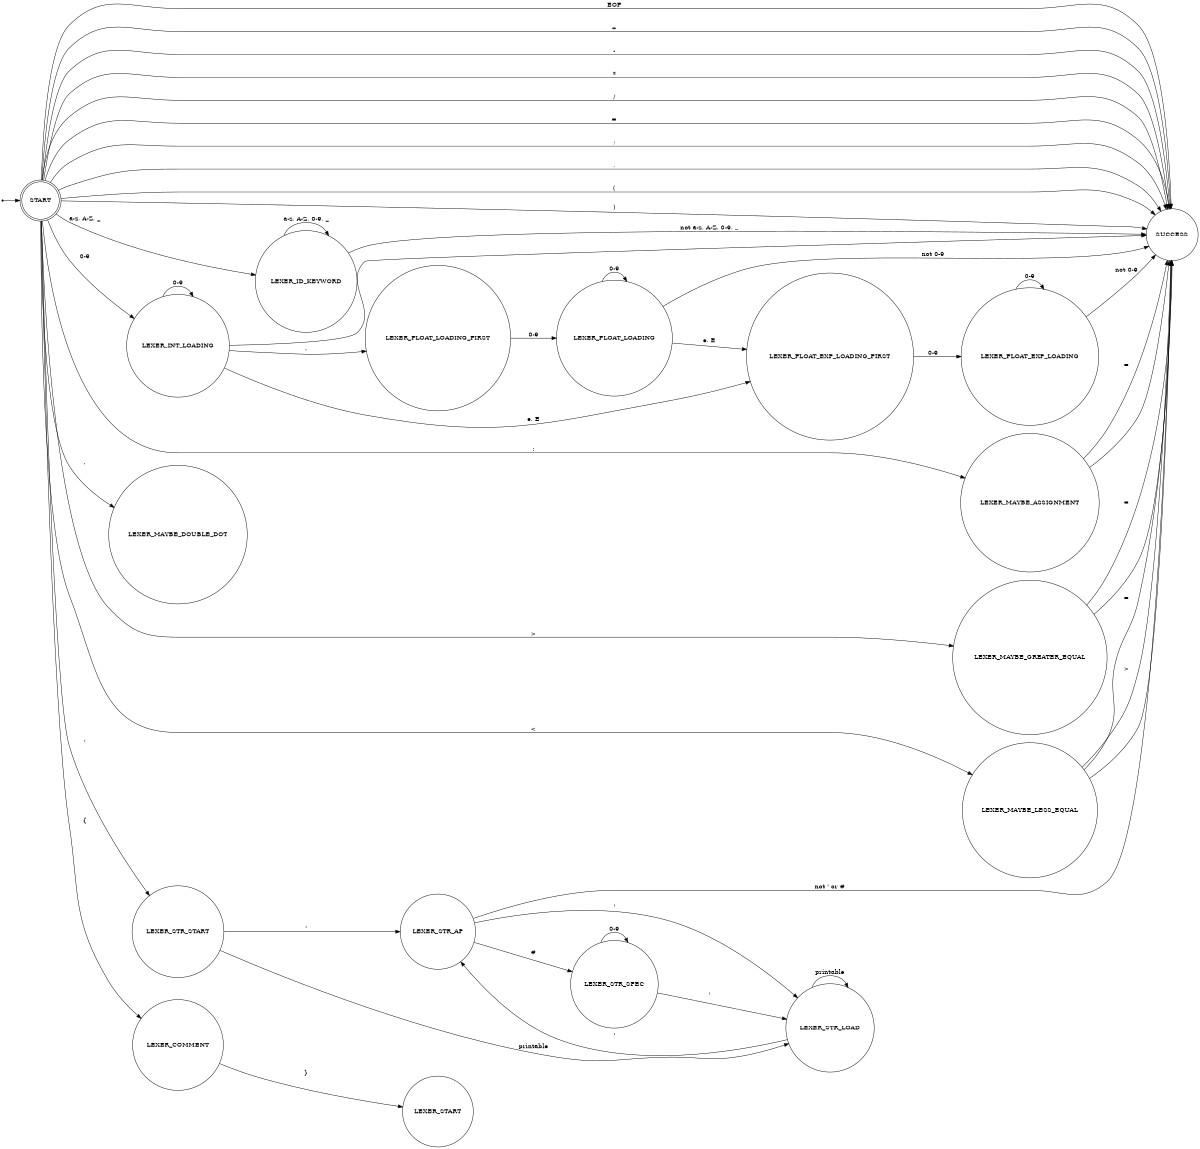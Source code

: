 # dot -Tpng lexer.gv -o lexer.png
# obsah fsm.gv:
digraph finite_state_machine {
        rankdir=LR;
        size="8,15";
       
        node [shape = doublecircle]; START;
        node [shape = point]; qi;
 
        node [shape=circle];
        qi -> START;
    
        START -> SUCCESS                [label = "EOF"];
        START -> LEXER_ID_KEYWORD   [label = "a-z, A-Z, _"];
        START -> LEXER_INT_LOADING  [label = "0-9"];

        START -> SUCCESS [label = "+"];
        START -> SUCCESS [label = "-"];
        START -> SUCCESS [label = "*"];
        START -> SUCCESS [label = "/"];
        START -> SUCCESS [label = "="];
        START -> LEXER_MAYBE_ASSIGNMENT [label = ":"];
        START -> SUCCESS [label = ";"];
        START -> LEXER_MAYBE_DOUBLE_DOT [label = "."];
        START -> SUCCESS [label = ","];
        START -> SUCCESS [label = "("];
        START -> SUCCESS [label = ")"];
        START -> LEXER_MAYBE_GREATER_EQUAL [label = ">"];
        START -> LEXER_MAYBE_LESS_EQUAL [label = "<"];
        START -> LEXER_STR_START [label = "'"];
        START -> LEXER_COMMENT [label = "{"];

        LEXER_COMMENT -> LEXER_START [label = "}"];

        LEXER_STR_START -> LEXER_STR_AP [label = "'"];
        LEXER_STR_START -> LEXER_STR_LOAD [label = "printable"];

        LEXER_STR_LOAD -> LEXER_STR_AP [label = "'"];
        LEXER_STR_LOAD -> LEXER_STR_LOAD [label = "printable"];

        LEXER_STR_AP -> LEXER_STR_LOAD [label = "'"];
        LEXER_STR_AP -> LEXER_STR_SPEC [label = "#"];
        LEXER_STR_AP -> SUCCESS [label = "not ' or #"];

        LEXER_STR_SPEC -> LEXER_STR_LOAD [label = "'"];
        LEXER_STR_SPEC -> LEXER_STR_SPEC [label = "0-9"];

        LEXER_MAYBE_GREATER_EQUAL -> SUCCESS [label = "="];
        LEXER_MAYBE_GREATER_EQUAL -> SUCCESS [label = ""];

        LEXER_MAYBE_LESS_EQUAL -> SUCCESS [label = "="];
        LEXER_MAYBE_LESS_EQUAL -> SUCCESS [label = ">"];
        LEXER_MAYBE_LESS_EQUAL -> SUCCESS [label = ""];

        LEXER_MAYBE_ASSIGNMENT -> SUCCESS [label = "="];
        LEXER_MAYBE_ASSIGNMENT -> SUCCESS [label = ""];

        LEXER_INT_LOADING -> LEXER_INT_LOADING [label = "0-9"];
        LEXER_INT_LOADING -> LEXER_FLOAT_LOADING_FIRST [label = "."];
        LEXER_INT_LOADING -> LEXER_FLOAT_EXP_LOADING_FIRST [label = "e, E"];
        LEXER_INT_LOADING -> SUCCESS [label = ""];

        LEXER_FLOAT_LOADING_FIRST -> LEXER_FLOAT_LOADING [label = "0-9"];

        LEXER_FLOAT_LOADING -> LEXER_FLOAT_LOADING [label = "0-9"];
        LEXER_FLOAT_LOADING -> LEXER_FLOAT_EXP_LOADING_FIRST [label = "e, E"];
        LEXER_FLOAT_LOADING -> SUCCESS [label = "not 0-9"];

        LEXER_FLOAT_EXP_LOADING_FIRST -> LEXER_FLOAT_EXP_LOADING [label = "0-9"];

        LEXER_FLOAT_EXP_LOADING -> SUCCESS [label = "not 0-9"];
        LEXER_FLOAT_EXP_LOADING -> LEXER_FLOAT_EXP_LOADING [label = "0-9"];

        LEXER_ID_KEYWORD -> SUCCESS [label = "not a-z, A-Z, 0-9, _"];
        LEXER_ID_KEYWORD -> LEXER_ID_KEYWORD [label = "a-z, A-Z, 0-9, _"];
}
